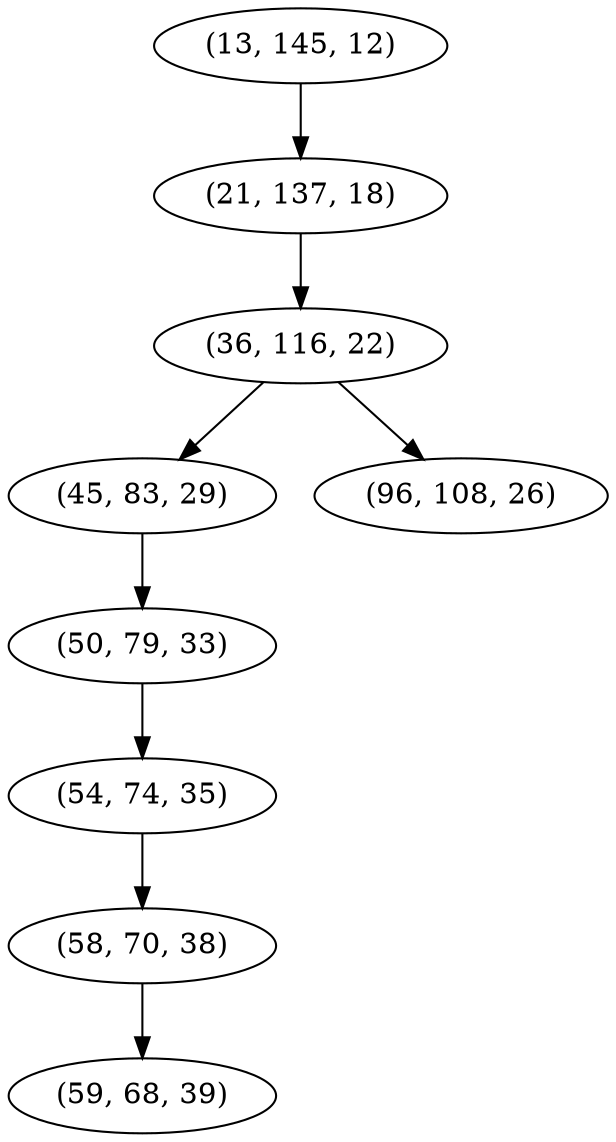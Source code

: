 digraph tree {
    "(13, 145, 12)";
    "(21, 137, 18)";
    "(36, 116, 22)";
    "(45, 83, 29)";
    "(50, 79, 33)";
    "(54, 74, 35)";
    "(58, 70, 38)";
    "(59, 68, 39)";
    "(96, 108, 26)";
    "(13, 145, 12)" -> "(21, 137, 18)";
    "(21, 137, 18)" -> "(36, 116, 22)";
    "(36, 116, 22)" -> "(45, 83, 29)";
    "(36, 116, 22)" -> "(96, 108, 26)";
    "(45, 83, 29)" -> "(50, 79, 33)";
    "(50, 79, 33)" -> "(54, 74, 35)";
    "(54, 74, 35)" -> "(58, 70, 38)";
    "(58, 70, 38)" -> "(59, 68, 39)";
}
